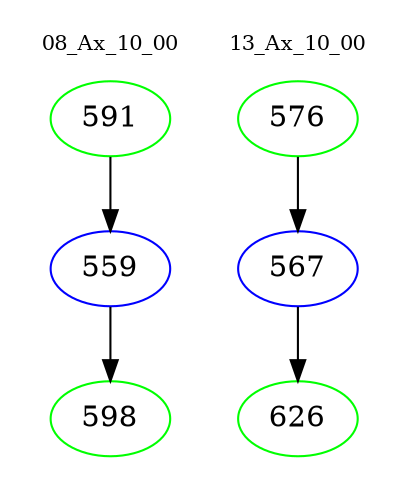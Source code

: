 digraph{
subgraph cluster_0 {
color = white
label = "08_Ax_10_00";
fontsize=10;
T0_591 [label="591", color="green"]
T0_591 -> T0_559 [color="black"]
T0_559 [label="559", color="blue"]
T0_559 -> T0_598 [color="black"]
T0_598 [label="598", color="green"]
}
subgraph cluster_1 {
color = white
label = "13_Ax_10_00";
fontsize=10;
T1_576 [label="576", color="green"]
T1_576 -> T1_567 [color="black"]
T1_567 [label="567", color="blue"]
T1_567 -> T1_626 [color="black"]
T1_626 [label="626", color="green"]
}
}
